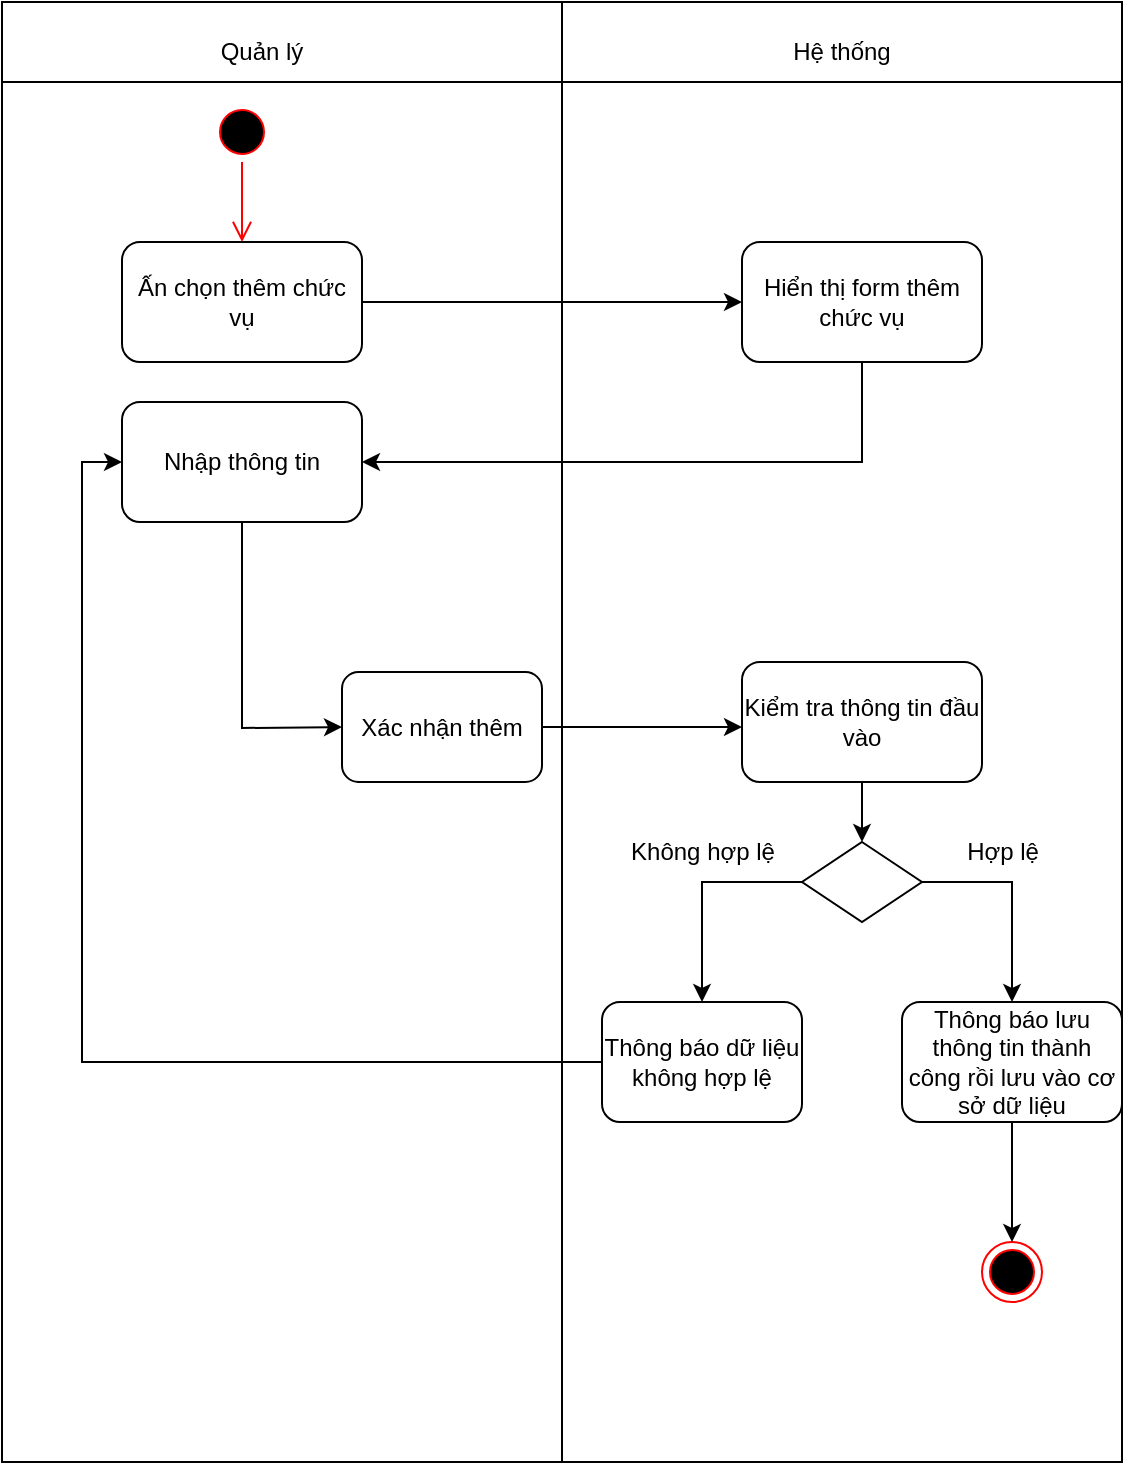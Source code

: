 <mxfile version="24.9.1">
  <diagram name="Trang-1" id="0knigIFlzXDlnCoVaFzN">
    <mxGraphModel dx="1050" dy="522" grid="1" gridSize="10" guides="1" tooltips="1" connect="1" arrows="1" fold="1" page="1" pageScale="1" pageWidth="827" pageHeight="1169" math="0" shadow="0">
      <root>
        <mxCell id="0" />
        <mxCell id="1" parent="0" />
        <mxCell id="qL6p13uKGtfWRZLd5ckP-1" value="" style="shape=internalStorage;whiteSpace=wrap;html=1;backgroundOutline=1;dx=280;dy=40;" parent="1" vertex="1">
          <mxGeometry x="80" y="40" width="560" height="730" as="geometry" />
        </mxCell>
        <mxCell id="qL6p13uKGtfWRZLd5ckP-2" value="Quản lý" style="text;html=1;align=center;verticalAlign=middle;whiteSpace=wrap;rounded=0;" parent="1" vertex="1">
          <mxGeometry x="180" y="50" width="60" height="30" as="geometry" />
        </mxCell>
        <mxCell id="qL6p13uKGtfWRZLd5ckP-3" value="Hệ thống" style="text;html=1;align=center;verticalAlign=middle;whiteSpace=wrap;rounded=0;" parent="1" vertex="1">
          <mxGeometry x="470" y="50" width="60" height="30" as="geometry" />
        </mxCell>
        <mxCell id="qL6p13uKGtfWRZLd5ckP-4" value="" style="ellipse;html=1;shape=startState;fillColor=#000000;strokeColor=#ff0000;" parent="1" vertex="1">
          <mxGeometry x="185" y="90" width="30" height="30" as="geometry" />
        </mxCell>
        <mxCell id="qL6p13uKGtfWRZLd5ckP-5" value="" style="edgeStyle=orthogonalEdgeStyle;html=1;verticalAlign=bottom;endArrow=open;endSize=8;strokeColor=#ff0000;rounded=0;entryX=0.5;entryY=0;entryDx=0;entryDy=0;" parent="1" source="qL6p13uKGtfWRZLd5ckP-4" target="qL6p13uKGtfWRZLd5ckP-6" edge="1">
          <mxGeometry relative="1" as="geometry">
            <mxPoint x="240" y="160" as="targetPoint" />
            <Array as="points">
              <mxPoint x="200" y="140" />
              <mxPoint x="200" y="140" />
            </Array>
          </mxGeometry>
        </mxCell>
        <mxCell id="qL6p13uKGtfWRZLd5ckP-6" value="Ấn chọn thêm chức vụ" style="rounded=1;whiteSpace=wrap;html=1;" parent="1" vertex="1">
          <mxGeometry x="140" y="160" width="120" height="60" as="geometry" />
        </mxCell>
        <mxCell id="qL6p13uKGtfWRZLd5ckP-7" value="Hiển thị form thêm chức vụ" style="rounded=1;whiteSpace=wrap;html=1;" parent="1" vertex="1">
          <mxGeometry x="450" y="160" width="120" height="60" as="geometry" />
        </mxCell>
        <mxCell id="qL6p13uKGtfWRZLd5ckP-8" value="" style="endArrow=classic;html=1;rounded=0;exitX=1;exitY=0.5;exitDx=0;exitDy=0;" parent="1" source="qL6p13uKGtfWRZLd5ckP-6" target="qL6p13uKGtfWRZLd5ckP-7" edge="1">
          <mxGeometry width="50" height="50" relative="1" as="geometry">
            <mxPoint x="390" y="320" as="sourcePoint" />
            <mxPoint x="440" y="270" as="targetPoint" />
          </mxGeometry>
        </mxCell>
        <mxCell id="qL6p13uKGtfWRZLd5ckP-9" value="Nhập thông tin" style="rounded=1;whiteSpace=wrap;html=1;" parent="1" vertex="1">
          <mxGeometry x="140" y="240" width="120" height="60" as="geometry" />
        </mxCell>
        <mxCell id="qL6p13uKGtfWRZLd5ckP-10" value="" style="endArrow=classic;html=1;rounded=0;exitX=0.5;exitY=1;exitDx=0;exitDy=0;entryX=1;entryY=0.5;entryDx=0;entryDy=0;" parent="1" source="qL6p13uKGtfWRZLd5ckP-7" target="qL6p13uKGtfWRZLd5ckP-9" edge="1">
          <mxGeometry width="50" height="50" relative="1" as="geometry">
            <mxPoint x="390" y="320" as="sourcePoint" />
            <mxPoint x="440" y="270" as="targetPoint" />
            <Array as="points">
              <mxPoint x="510" y="270" />
            </Array>
          </mxGeometry>
        </mxCell>
        <mxCell id="qL6p13uKGtfWRZLd5ckP-11" value="Xác nhận thêm" style="rounded=1;whiteSpace=wrap;html=1;" parent="1" vertex="1">
          <mxGeometry x="250" y="375" width="100" height="55" as="geometry" />
        </mxCell>
        <mxCell id="qL6p13uKGtfWRZLd5ckP-12" value="" style="endArrow=classic;html=1;rounded=0;exitX=0.5;exitY=1;exitDx=0;exitDy=0;entryX=0;entryY=0.5;entryDx=0;entryDy=0;" parent="1" source="qL6p13uKGtfWRZLd5ckP-9" target="qL6p13uKGtfWRZLd5ckP-11" edge="1">
          <mxGeometry width="50" height="50" relative="1" as="geometry">
            <mxPoint x="390" y="550" as="sourcePoint" />
            <mxPoint x="440" y="500" as="targetPoint" />
            <Array as="points">
              <mxPoint x="200" y="403" />
            </Array>
          </mxGeometry>
        </mxCell>
        <mxCell id="qL6p13uKGtfWRZLd5ckP-13" value="" style="endArrow=classic;html=1;rounded=0;exitX=1;exitY=0.5;exitDx=0;exitDy=0;" parent="1" source="qL6p13uKGtfWRZLd5ckP-11" edge="1">
          <mxGeometry width="50" height="50" relative="1" as="geometry">
            <mxPoint x="390" y="550" as="sourcePoint" />
            <mxPoint x="450" y="402.5" as="targetPoint" />
          </mxGeometry>
        </mxCell>
        <mxCell id="qL6p13uKGtfWRZLd5ckP-14" value="Kiểm tra thông tin đầu vào" style="rounded=1;whiteSpace=wrap;html=1;" parent="1" vertex="1">
          <mxGeometry x="450" y="370" width="120" height="60" as="geometry" />
        </mxCell>
        <mxCell id="qL6p13uKGtfWRZLd5ckP-15" value="" style="endArrow=classic;html=1;rounded=0;exitX=0.5;exitY=1;exitDx=0;exitDy=0;" parent="1" source="qL6p13uKGtfWRZLd5ckP-14" target="qL6p13uKGtfWRZLd5ckP-16" edge="1">
          <mxGeometry width="50" height="50" relative="1" as="geometry">
            <mxPoint x="390" y="550" as="sourcePoint" />
            <mxPoint x="440" y="500" as="targetPoint" />
          </mxGeometry>
        </mxCell>
        <mxCell id="qL6p13uKGtfWRZLd5ckP-16" value="" style="rhombus;whiteSpace=wrap;html=1;" parent="1" vertex="1">
          <mxGeometry x="480" y="460" width="60" height="40" as="geometry" />
        </mxCell>
        <mxCell id="qL6p13uKGtfWRZLd5ckP-17" value="" style="endArrow=classic;html=1;rounded=0;exitX=0;exitY=0.5;exitDx=0;exitDy=0;" parent="1" source="qL6p13uKGtfWRZLd5ckP-16" target="qL6p13uKGtfWRZLd5ckP-19" edge="1">
          <mxGeometry width="50" height="50" relative="1" as="geometry">
            <mxPoint x="390" y="640" as="sourcePoint" />
            <mxPoint x="440" y="590" as="targetPoint" />
            <Array as="points">
              <mxPoint x="430" y="480" />
            </Array>
          </mxGeometry>
        </mxCell>
        <mxCell id="qL6p13uKGtfWRZLd5ckP-18" style="edgeStyle=orthogonalEdgeStyle;rounded=0;orthogonalLoop=1;jettySize=auto;html=1;entryX=0;entryY=0.5;entryDx=0;entryDy=0;" parent="1" source="qL6p13uKGtfWRZLd5ckP-19" target="qL6p13uKGtfWRZLd5ckP-9" edge="1">
          <mxGeometry relative="1" as="geometry" />
        </mxCell>
        <mxCell id="qL6p13uKGtfWRZLd5ckP-19" value="Thông báo dữ liệu không hợp lệ" style="rounded=1;whiteSpace=wrap;html=1;" parent="1" vertex="1">
          <mxGeometry x="380" y="540" width="100" height="60" as="geometry" />
        </mxCell>
        <mxCell id="qL6p13uKGtfWRZLd5ckP-20" value="" style="endArrow=classic;html=1;rounded=0;exitX=1;exitY=0.5;exitDx=0;exitDy=0;" parent="1" source="qL6p13uKGtfWRZLd5ckP-16" target="qL6p13uKGtfWRZLd5ckP-21" edge="1">
          <mxGeometry width="50" height="50" relative="1" as="geometry">
            <mxPoint x="390" y="540" as="sourcePoint" />
            <mxPoint x="440" y="490" as="targetPoint" />
            <Array as="points">
              <mxPoint x="585" y="480" />
            </Array>
          </mxGeometry>
        </mxCell>
        <mxCell id="qL6p13uKGtfWRZLd5ckP-21" value="Thông báo lưu thông tin thành công rồi lưu vào cơ sở dữ liệu" style="rounded=1;whiteSpace=wrap;html=1;" parent="1" vertex="1">
          <mxGeometry x="530" y="540" width="110" height="60" as="geometry" />
        </mxCell>
        <mxCell id="qL6p13uKGtfWRZLd5ckP-22" value="" style="ellipse;html=1;shape=endState;fillColor=#000000;strokeColor=#ff0000;" parent="1" vertex="1">
          <mxGeometry x="570" y="660" width="30" height="30" as="geometry" />
        </mxCell>
        <mxCell id="qL6p13uKGtfWRZLd5ckP-23" value="" style="endArrow=classic;html=1;rounded=0;exitX=0.5;exitY=1;exitDx=0;exitDy=0;entryX=0.5;entryY=0;entryDx=0;entryDy=0;" parent="1" source="qL6p13uKGtfWRZLd5ckP-21" target="qL6p13uKGtfWRZLd5ckP-22" edge="1">
          <mxGeometry width="50" height="50" relative="1" as="geometry">
            <mxPoint x="390" y="540" as="sourcePoint" />
            <mxPoint x="440" y="490" as="targetPoint" />
          </mxGeometry>
        </mxCell>
        <mxCell id="qL6p13uKGtfWRZLd5ckP-24" value="Không hợp lệ" style="text;html=1;align=center;verticalAlign=middle;resizable=0;points=[];autosize=1;strokeColor=none;fillColor=none;" parent="1" vertex="1">
          <mxGeometry x="380" y="450" width="100" height="30" as="geometry" />
        </mxCell>
        <mxCell id="qL6p13uKGtfWRZLd5ckP-25" value="Hợp lệ" style="text;html=1;align=center;verticalAlign=middle;resizable=0;points=[];autosize=1;strokeColor=none;fillColor=none;" parent="1" vertex="1">
          <mxGeometry x="550" y="450" width="60" height="30" as="geometry" />
        </mxCell>
      </root>
    </mxGraphModel>
  </diagram>
</mxfile>
